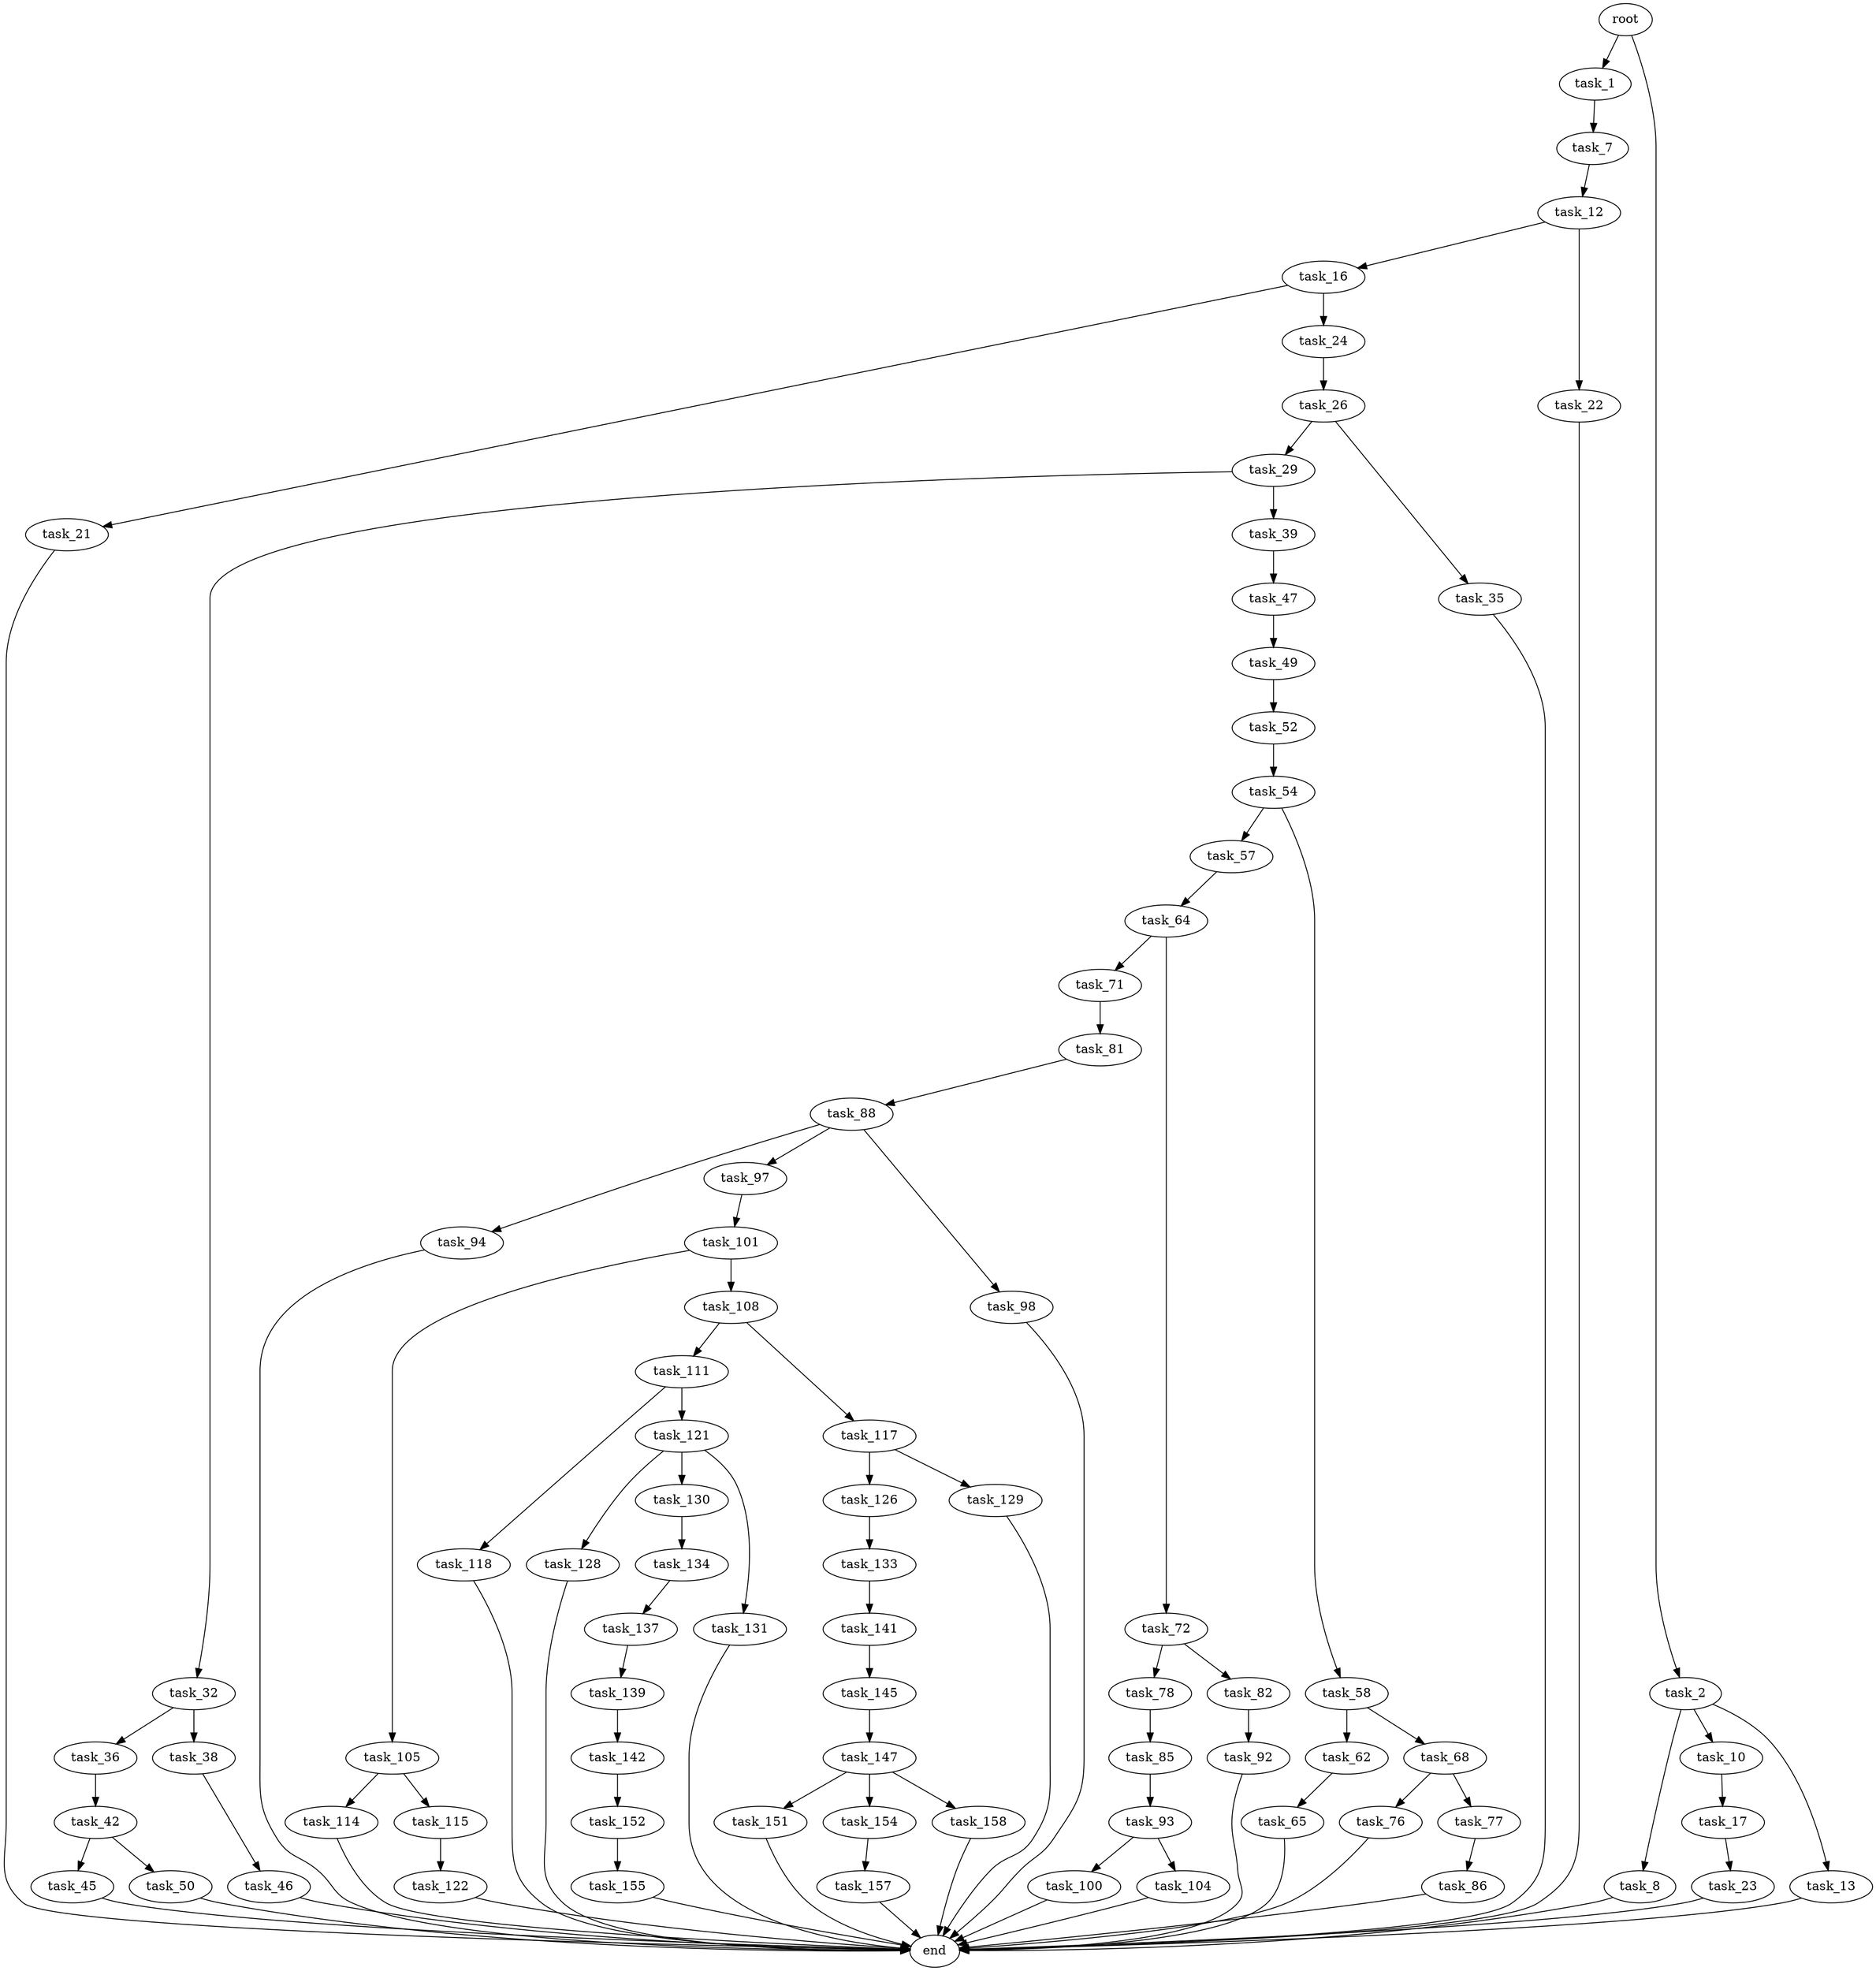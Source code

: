 digraph G {
  root [size="0.000000"];
  task_1 [size="280761585435.000000"];
  task_2 [size="759651488350.000000"];
  task_7 [size="549755813888.000000"];
  task_8 [size="1073741824000.000000"];
  task_10 [size="2876072135.000000"];
  task_12 [size="368293445632.000000"];
  task_13 [size="368293445632.000000"];
  task_16 [size="188681676603.000000"];
  task_17 [size="782757789696.000000"];
  task_21 [size="23533407474.000000"];
  task_22 [size="8589934592.000000"];
  task_23 [size="368293445632.000000"];
  task_24 [size="1002399593.000000"];
  task_26 [size="28991029248.000000"];
  task_29 [size="1678334304.000000"];
  task_32 [size="96646632023.000000"];
  task_35 [size="22262107525.000000"];
  task_36 [size="134217728000.000000"];
  task_38 [size="9382756679.000000"];
  task_39 [size="187211928659.000000"];
  task_42 [size="4654551183.000000"];
  task_45 [size="28991029248.000000"];
  task_46 [size="1334744192.000000"];
  task_47 [size="134217728000.000000"];
  task_49 [size="50953528336.000000"];
  task_50 [size="10815130309.000000"];
  task_52 [size="23141951567.000000"];
  task_54 [size="770961544958.000000"];
  task_57 [size="463203734836.000000"];
  task_58 [size="209149840442.000000"];
  task_62 [size="10053739467.000000"];
  task_64 [size="3591443066.000000"];
  task_65 [size="134217728000.000000"];
  task_68 [size="68719476736.000000"];
  task_71 [size="627909604458.000000"];
  task_72 [size="85186214983.000000"];
  task_76 [size="848746374217.000000"];
  task_77 [size="368293445632.000000"];
  task_78 [size="1749048334.000000"];
  task_81 [size="319434253104.000000"];
  task_82 [size="652886809.000000"];
  task_85 [size="2980290044.000000"];
  task_86 [size="68719476736.000000"];
  task_88 [size="1319705353426.000000"];
  task_92 [size="614051267.000000"];
  task_93 [size="2417752927.000000"];
  task_94 [size="7517996935.000000"];
  task_97 [size="50326145782.000000"];
  task_98 [size="48555593282.000000"];
  task_100 [size="4529063616.000000"];
  task_101 [size="28123381177.000000"];
  task_104 [size="22472650771.000000"];
  task_105 [size="300228967633.000000"];
  task_108 [size="1151077790.000000"];
  task_111 [size="41511441810.000000"];
  task_114 [size="368293445632.000000"];
  task_115 [size="8968627672.000000"];
  task_117 [size="9555681349.000000"];
  task_118 [size="231928233984.000000"];
  task_121 [size="368293445632.000000"];
  task_122 [size="549755813888.000000"];
  task_126 [size="134217728000.000000"];
  task_128 [size="231928233984.000000"];
  task_129 [size="97851646892.000000"];
  task_130 [size="606669358554.000000"];
  task_131 [size="134217728000.000000"];
  task_133 [size="231928233984.000000"];
  task_134 [size="320855485079.000000"];
  task_137 [size="23149255699.000000"];
  task_139 [size="368293445632.000000"];
  task_141 [size="549755813888.000000"];
  task_142 [size="108508350318.000000"];
  task_145 [size="1061934818.000000"];
  task_147 [size="37156966265.000000"];
  task_151 [size="25907373410.000000"];
  task_152 [size="16237990762.000000"];
  task_154 [size="28820351349.000000"];
  task_155 [size="100058372002.000000"];
  task_157 [size="9221879557.000000"];
  task_158 [size="1138370177559.000000"];
  end [size="0.000000"];

  root -> task_1 [size="1.000000"];
  root -> task_2 [size="1.000000"];
  task_1 -> task_7 [size="301989888.000000"];
  task_2 -> task_8 [size="679477248.000000"];
  task_2 -> task_10 [size="679477248.000000"];
  task_2 -> task_13 [size="679477248.000000"];
  task_7 -> task_12 [size="536870912.000000"];
  task_8 -> end [size="1.000000"];
  task_10 -> task_17 [size="301989888.000000"];
  task_12 -> task_16 [size="411041792.000000"];
  task_12 -> task_22 [size="411041792.000000"];
  task_13 -> end [size="1.000000"];
  task_16 -> task_21 [size="679477248.000000"];
  task_16 -> task_24 [size="679477248.000000"];
  task_17 -> task_23 [size="679477248.000000"];
  task_21 -> end [size="1.000000"];
  task_22 -> end [size="1.000000"];
  task_23 -> end [size="1.000000"];
  task_24 -> task_26 [size="33554432.000000"];
  task_26 -> task_29 [size="75497472.000000"];
  task_26 -> task_35 [size="75497472.000000"];
  task_29 -> task_32 [size="33554432.000000"];
  task_29 -> task_39 [size="33554432.000000"];
  task_32 -> task_36 [size="75497472.000000"];
  task_32 -> task_38 [size="75497472.000000"];
  task_35 -> end [size="1.000000"];
  task_36 -> task_42 [size="209715200.000000"];
  task_38 -> task_46 [size="209715200.000000"];
  task_39 -> task_47 [size="536870912.000000"];
  task_42 -> task_45 [size="411041792.000000"];
  task_42 -> task_50 [size="411041792.000000"];
  task_45 -> end [size="1.000000"];
  task_46 -> end [size="1.000000"];
  task_47 -> task_49 [size="209715200.000000"];
  task_49 -> task_52 [size="838860800.000000"];
  task_50 -> end [size="1.000000"];
  task_52 -> task_54 [size="838860800.000000"];
  task_54 -> task_57 [size="679477248.000000"];
  task_54 -> task_58 [size="679477248.000000"];
  task_57 -> task_64 [size="301989888.000000"];
  task_58 -> task_62 [size="838860800.000000"];
  task_58 -> task_68 [size="838860800.000000"];
  task_62 -> task_65 [size="301989888.000000"];
  task_64 -> task_71 [size="301989888.000000"];
  task_64 -> task_72 [size="301989888.000000"];
  task_65 -> end [size="1.000000"];
  task_68 -> task_76 [size="134217728.000000"];
  task_68 -> task_77 [size="134217728.000000"];
  task_71 -> task_81 [size="536870912.000000"];
  task_72 -> task_78 [size="134217728.000000"];
  task_72 -> task_82 [size="134217728.000000"];
  task_76 -> end [size="1.000000"];
  task_77 -> task_86 [size="411041792.000000"];
  task_78 -> task_85 [size="33554432.000000"];
  task_81 -> task_88 [size="679477248.000000"];
  task_82 -> task_92 [size="75497472.000000"];
  task_85 -> task_93 [size="209715200.000000"];
  task_86 -> end [size="1.000000"];
  task_88 -> task_94 [size="838860800.000000"];
  task_88 -> task_97 [size="838860800.000000"];
  task_88 -> task_98 [size="838860800.000000"];
  task_92 -> end [size="1.000000"];
  task_93 -> task_100 [size="75497472.000000"];
  task_93 -> task_104 [size="75497472.000000"];
  task_94 -> end [size="1.000000"];
  task_97 -> task_101 [size="838860800.000000"];
  task_98 -> end [size="1.000000"];
  task_100 -> end [size="1.000000"];
  task_101 -> task_105 [size="134217728.000000"];
  task_101 -> task_108 [size="134217728.000000"];
  task_104 -> end [size="1.000000"];
  task_105 -> task_114 [size="536870912.000000"];
  task_105 -> task_115 [size="536870912.000000"];
  task_108 -> task_111 [size="33554432.000000"];
  task_108 -> task_117 [size="33554432.000000"];
  task_111 -> task_118 [size="679477248.000000"];
  task_111 -> task_121 [size="679477248.000000"];
  task_114 -> end [size="1.000000"];
  task_115 -> task_122 [size="209715200.000000"];
  task_117 -> task_126 [size="209715200.000000"];
  task_117 -> task_129 [size="209715200.000000"];
  task_118 -> end [size="1.000000"];
  task_121 -> task_128 [size="411041792.000000"];
  task_121 -> task_130 [size="411041792.000000"];
  task_121 -> task_131 [size="411041792.000000"];
  task_122 -> end [size="1.000000"];
  task_126 -> task_133 [size="209715200.000000"];
  task_128 -> end [size="1.000000"];
  task_129 -> end [size="1.000000"];
  task_130 -> task_134 [size="679477248.000000"];
  task_131 -> end [size="1.000000"];
  task_133 -> task_141 [size="301989888.000000"];
  task_134 -> task_137 [size="679477248.000000"];
  task_137 -> task_139 [size="536870912.000000"];
  task_139 -> task_142 [size="411041792.000000"];
  task_141 -> task_145 [size="536870912.000000"];
  task_142 -> task_152 [size="75497472.000000"];
  task_145 -> task_147 [size="75497472.000000"];
  task_147 -> task_151 [size="134217728.000000"];
  task_147 -> task_154 [size="134217728.000000"];
  task_147 -> task_158 [size="134217728.000000"];
  task_151 -> end [size="1.000000"];
  task_152 -> task_155 [size="411041792.000000"];
  task_154 -> task_157 [size="33554432.000000"];
  task_155 -> end [size="1.000000"];
  task_157 -> end [size="1.000000"];
  task_158 -> end [size="1.000000"];
}
